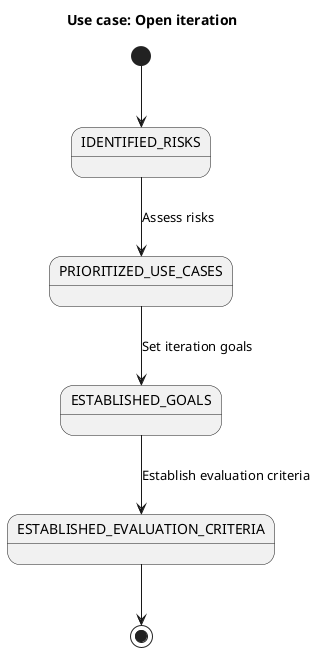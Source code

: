 @startuml
title Use case: Open iteration
[*] --> IDENTIFIED_RISKS
IDENTIFIED_RISKS --> PRIORITIZED_USE_CASES : Assess risks
PRIORITIZED_USE_CASES --> ESTABLISHED_GOALS : Set iteration goals
ESTABLISHED_GOALS --> ESTABLISHED_EVALUATION_CRITERIA : Establish evaluation criteria
ESTABLISHED_EVALUATION_CRITERIA --> [*]
@enduml